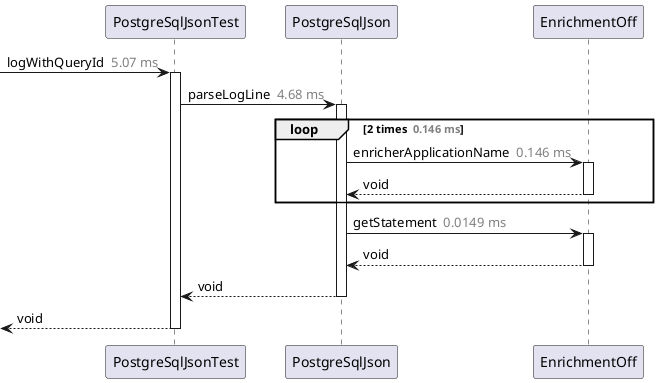 @startuml

participant PostgreSqlJsonTest as "PostgreSqlJsonTest"
participant PostgreSqlJson as "PostgreSqlJson"
participant EnrichmentOff as "EnrichmentOff"
  [->PostgreSqlJsonTest: logWithQueryId <color:gray> 5.07 ms</color>
  activate PostgreSqlJsonTest
    PostgreSqlJsonTest->PostgreSqlJson: parseLogLine <color:gray> 4.68 ms</color>
    activate PostgreSqlJson
      Loop 2 times <color:gray> 0.146 ms</color>
        PostgreSqlJson->EnrichmentOff: enricherApplicationName <color:gray> 0.146 ms</color>
        activate EnrichmentOff
        PostgreSqlJson<--EnrichmentOff: void
        deactivate EnrichmentOff
      End
      PostgreSqlJson->EnrichmentOff: getStatement <color:gray> 0.0149 ms</color>
      activate EnrichmentOff
      PostgreSqlJson<--EnrichmentOff: void
      deactivate EnrichmentOff
    PostgreSqlJsonTest<--PostgreSqlJson: void
    deactivate PostgreSqlJson
  [<--PostgreSqlJsonTest: void
  deactivate PostgreSqlJsonTest
@enduml